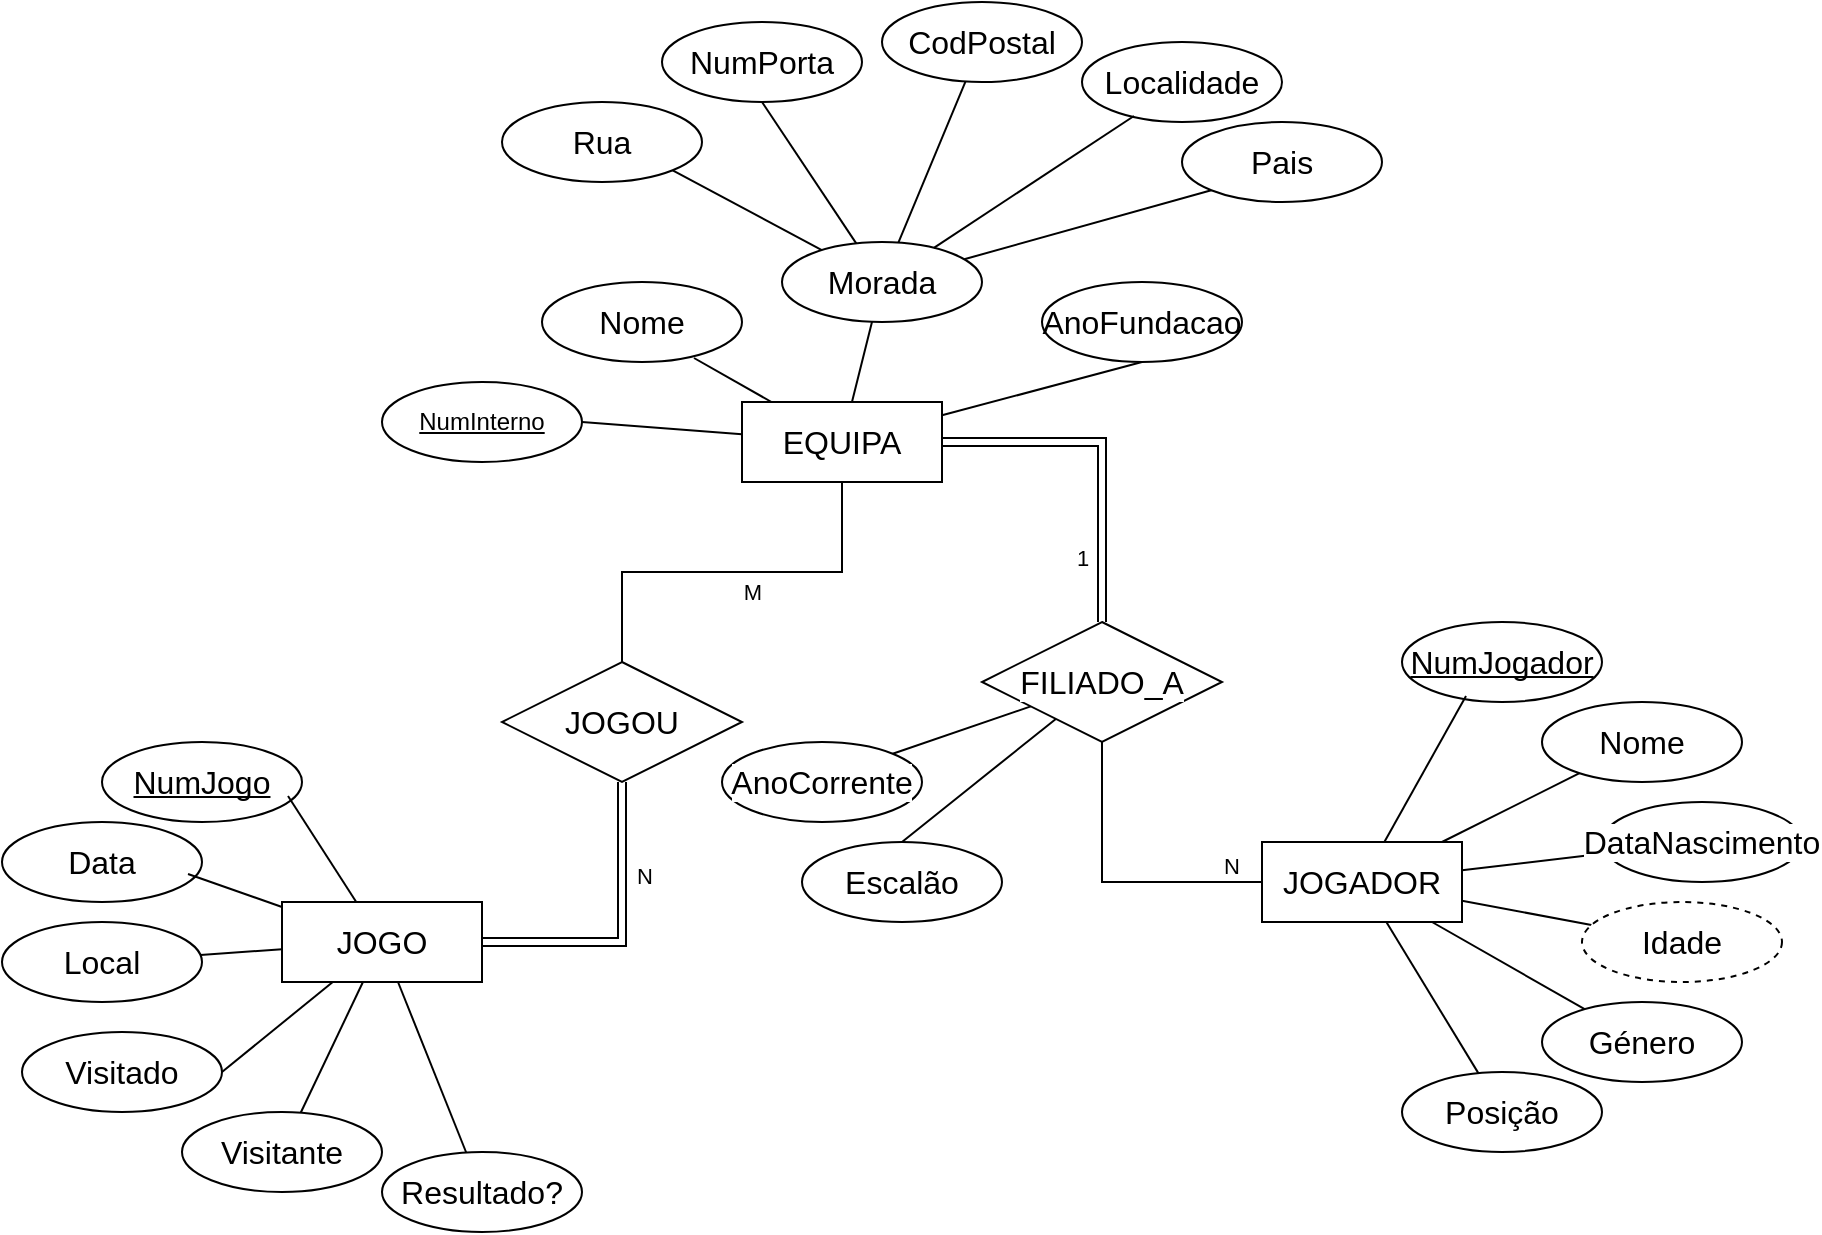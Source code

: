 <mxfile version="28.2.4">
  <diagram name="Página-1" id="fbpjPjUCMBuUjnJSYmKV">
    <mxGraphModel dx="2013" dy="703" grid="1" gridSize="10" guides="1" tooltips="1" connect="1" arrows="1" fold="1" page="1" pageScale="1" pageWidth="827" pageHeight="1169" math="0" shadow="0">
      <root>
        <mxCell id="0" />
        <mxCell id="1" parent="0" />
        <mxCell id="V2TgjVQ4rKX6lBCQuuzx-11" style="rounded=0;orthogonalLoop=1;jettySize=auto;html=1;endArrow=none;endFill=0;" parent="1" source="V2TgjVQ4rKX6lBCQuuzx-1" target="V2TgjVQ4rKX6lBCQuuzx-4" edge="1">
          <mxGeometry relative="1" as="geometry" />
        </mxCell>
        <mxCell id="V2TgjVQ4rKX6lBCQuuzx-12" style="shape=connector;rounded=0;orthogonalLoop=1;jettySize=auto;html=1;entryX=0.5;entryY=1;entryDx=0;entryDy=0;strokeColor=default;align=center;verticalAlign=middle;fontFamily=Helvetica;fontSize=11;fontColor=default;labelBackgroundColor=default;endArrow=none;endFill=0;" parent="1" source="V2TgjVQ4rKX6lBCQuuzx-1" target="V2TgjVQ4rKX6lBCQuuzx-10" edge="1">
          <mxGeometry relative="1" as="geometry" />
        </mxCell>
        <mxCell id="V2TgjVQ4rKX6lBCQuuzx-14" style="edgeStyle=none;shape=connector;rounded=0;orthogonalLoop=1;jettySize=auto;html=1;entryX=1;entryY=0.5;entryDx=0;entryDy=0;strokeColor=default;align=center;verticalAlign=middle;fontFamily=Helvetica;fontSize=11;fontColor=default;labelBackgroundColor=default;endArrow=none;endFill=0;" parent="1" source="V2TgjVQ4rKX6lBCQuuzx-1" target="V2TgjVQ4rKX6lBCQuuzx-2" edge="1">
          <mxGeometry relative="1" as="geometry" />
        </mxCell>
        <mxCell id="V2TgjVQ4rKX6lBCQuuzx-1" value="&lt;span id=&quot;docs-internal-guid-82ada1d1-7fff-25a4-6721-c77eb48dd0e4&quot;&gt;&lt;span style=&quot;font-size: 12pt; font-family: Calibri, sans-serif; background-color: transparent; font-variant-numeric: normal; font-variant-east-asian: normal; font-variant-alternates: normal; font-variant-position: normal; font-variant-emoji: normal; vertical-align: baseline; white-space-collapse: preserve;&quot;&gt;EQUIPA&lt;/span&gt;&lt;/span&gt;" style="whiteSpace=wrap;html=1;align=center;" parent="1" vertex="1">
          <mxGeometry x="280" y="230" width="100" height="40" as="geometry" />
        </mxCell>
        <mxCell id="V2TgjVQ4rKX6lBCQuuzx-2" value="NumInterno" style="ellipse;whiteSpace=wrap;html=1;align=center;fontStyle=4;" parent="1" vertex="1">
          <mxGeometry x="100" y="220" width="100" height="40" as="geometry" />
        </mxCell>
        <mxCell id="V2TgjVQ4rKX6lBCQuuzx-3" value="&lt;span id=&quot;docs-internal-guid-6a5323c5-7fff-96b4-de6c-49d1c6e5584b&quot;&gt;&lt;span style=&quot;font-size: 12pt; font-family: Calibri, sans-serif; background-color: transparent; font-variant-numeric: normal; font-variant-east-asian: normal; font-variant-alternates: normal; font-variant-position: normal; font-variant-emoji: normal; vertical-align: baseline; white-space-collapse: preserve;&quot;&gt;Nome&lt;/span&gt;&lt;/span&gt;" style="ellipse;whiteSpace=wrap;html=1;align=center;" parent="1" vertex="1">
          <mxGeometry x="180" y="170" width="100" height="40" as="geometry" />
        </mxCell>
        <mxCell id="V2TgjVQ4rKX6lBCQuuzx-15" style="edgeStyle=none;shape=connector;rounded=0;orthogonalLoop=1;jettySize=auto;html=1;entryX=1;entryY=1;entryDx=0;entryDy=0;strokeColor=default;align=center;verticalAlign=middle;fontFamily=Helvetica;fontSize=11;fontColor=default;labelBackgroundColor=default;endArrow=none;endFill=0;" parent="1" source="V2TgjVQ4rKX6lBCQuuzx-4" target="V2TgjVQ4rKX6lBCQuuzx-5" edge="1">
          <mxGeometry relative="1" as="geometry" />
        </mxCell>
        <mxCell id="V2TgjVQ4rKX6lBCQuuzx-16" style="edgeStyle=none;shape=connector;rounded=0;orthogonalLoop=1;jettySize=auto;html=1;entryX=0.5;entryY=1;entryDx=0;entryDy=0;strokeColor=default;align=center;verticalAlign=middle;fontFamily=Helvetica;fontSize=11;fontColor=default;labelBackgroundColor=default;endArrow=none;endFill=0;" parent="1" source="V2TgjVQ4rKX6lBCQuuzx-4" target="V2TgjVQ4rKX6lBCQuuzx-6" edge="1">
          <mxGeometry relative="1" as="geometry" />
        </mxCell>
        <mxCell id="V2TgjVQ4rKX6lBCQuuzx-17" style="edgeStyle=none;shape=connector;rounded=0;orthogonalLoop=1;jettySize=auto;html=1;strokeColor=default;align=center;verticalAlign=middle;fontFamily=Helvetica;fontSize=11;fontColor=default;labelBackgroundColor=default;endArrow=none;endFill=0;" parent="1" source="V2TgjVQ4rKX6lBCQuuzx-4" target="V2TgjVQ4rKX6lBCQuuzx-7" edge="1">
          <mxGeometry relative="1" as="geometry" />
        </mxCell>
        <mxCell id="V2TgjVQ4rKX6lBCQuuzx-19" style="edgeStyle=none;shape=connector;rounded=0;orthogonalLoop=1;jettySize=auto;html=1;entryX=0;entryY=1;entryDx=0;entryDy=0;strokeColor=default;align=center;verticalAlign=middle;fontFamily=Helvetica;fontSize=11;fontColor=default;labelBackgroundColor=default;endArrow=none;endFill=0;" parent="1" source="V2TgjVQ4rKX6lBCQuuzx-4" target="V2TgjVQ4rKX6lBCQuuzx-9" edge="1">
          <mxGeometry relative="1" as="geometry" />
        </mxCell>
        <mxCell id="V2TgjVQ4rKX6lBCQuuzx-4" value="&lt;span id=&quot;docs-internal-guid-c9922a5a-7fff-98de-f0df-f21f1a32bcc6&quot;&gt;&lt;span style=&quot;font-size: 12pt; font-family: Calibri, sans-serif; background-color: transparent; font-variant-numeric: normal; font-variant-east-asian: normal; font-variant-alternates: normal; font-variant-position: normal; font-variant-emoji: normal; vertical-align: baseline; white-space-collapse: preserve;&quot;&gt;Morada&lt;/span&gt;&lt;/span&gt;" style="ellipse;whiteSpace=wrap;html=1;align=center;" parent="1" vertex="1">
          <mxGeometry x="300" y="150" width="100" height="40" as="geometry" />
        </mxCell>
        <mxCell id="V2TgjVQ4rKX6lBCQuuzx-5" value="&lt;span id=&quot;docs-internal-guid-2d574fe3-7fff-f4cc-33d2-9e27e9267c21&quot;&gt;&lt;span style=&quot;font-size: 12pt; font-family: Calibri, sans-serif; background-color: transparent; font-variant-numeric: normal; font-variant-east-asian: normal; font-variant-alternates: normal; font-variant-position: normal; font-variant-emoji: normal; vertical-align: baseline; white-space-collapse: preserve;&quot;&gt;Rua&lt;/span&gt;&lt;/span&gt;" style="ellipse;whiteSpace=wrap;html=1;align=center;" parent="1" vertex="1">
          <mxGeometry x="160" y="80" width="100" height="40" as="geometry" />
        </mxCell>
        <mxCell id="V2TgjVQ4rKX6lBCQuuzx-6" value="&lt;span id=&quot;docs-internal-guid-87a292c5-7fff-371d-9a0a-89bdc7325820&quot;&gt;&lt;span style=&quot;font-size: 12pt; font-family: Calibri, sans-serif; background-color: transparent; font-variant-numeric: normal; font-variant-east-asian: normal; font-variant-alternates: normal; font-variant-position: normal; font-variant-emoji: normal; vertical-align: baseline; white-space-collapse: preserve;&quot;&gt;NumPorta&lt;/span&gt;&lt;/span&gt;" style="ellipse;whiteSpace=wrap;html=1;align=center;" parent="1" vertex="1">
          <mxGeometry x="240" y="40" width="100" height="40" as="geometry" />
        </mxCell>
        <mxCell id="V2TgjVQ4rKX6lBCQuuzx-7" value="&lt;span id=&quot;docs-internal-guid-e109e774-7fff-5e92-3200-88a18b4e317c&quot;&gt;&lt;span style=&quot;font-size: 12pt; font-family: Calibri, sans-serif; background-color: transparent; font-variant-numeric: normal; font-variant-east-asian: normal; font-variant-alternates: normal; font-variant-position: normal; font-variant-emoji: normal; vertical-align: baseline; white-space-collapse: preserve;&quot;&gt;CodPostal&lt;/span&gt;&lt;/span&gt;" style="ellipse;whiteSpace=wrap;html=1;align=center;" parent="1" vertex="1">
          <mxGeometry x="350" y="30" width="100" height="40" as="geometry" />
        </mxCell>
        <mxCell id="V2TgjVQ4rKX6lBCQuuzx-8" value="&lt;span id=&quot;docs-internal-guid-050440bb-7fff-8652-7d33-97916c16e3c6&quot;&gt;&lt;span style=&quot;font-size: 12pt; font-family: Calibri, sans-serif; background-color: transparent; font-variant-numeric: normal; font-variant-east-asian: normal; font-variant-alternates: normal; font-variant-position: normal; font-variant-emoji: normal; vertical-align: baseline; white-space-collapse: preserve;&quot;&gt;Localidade&lt;/span&gt;&lt;/span&gt;" style="ellipse;whiteSpace=wrap;html=1;align=center;" parent="1" vertex="1">
          <mxGeometry x="450" y="50" width="100" height="40" as="geometry" />
        </mxCell>
        <mxCell id="V2TgjVQ4rKX6lBCQuuzx-9" value="&lt;span id=&quot;docs-internal-guid-076a9b4a-7fff-a9f1-a1f0-a48d84ea1d8a&quot;&gt;&lt;span style=&quot;font-size: 12pt; font-family: Calibri, sans-serif; background-color: transparent; font-variant-numeric: normal; font-variant-east-asian: normal; font-variant-alternates: normal; font-variant-position: normal; font-variant-emoji: normal; vertical-align: baseline; white-space-collapse: preserve;&quot;&gt;Pais&lt;/span&gt;&lt;/span&gt;" style="ellipse;whiteSpace=wrap;html=1;align=center;" parent="1" vertex="1">
          <mxGeometry x="500" y="90" width="100" height="40" as="geometry" />
        </mxCell>
        <mxCell id="V2TgjVQ4rKX6lBCQuuzx-10" value="&lt;span id=&quot;docs-internal-guid-e09d5990-7fff-cdaf-cfb5-4b0c4fd7e437&quot;&gt;&lt;span style=&quot;font-size: 12pt; font-family: Calibri, sans-serif; background-color: transparent; font-variant-numeric: normal; font-variant-east-asian: normal; font-variant-alternates: normal; font-variant-position: normal; font-variant-emoji: normal; vertical-align: baseline; white-space-collapse: preserve;&quot;&gt;AnoFundacao&lt;/span&gt;&lt;/span&gt;" style="ellipse;whiteSpace=wrap;html=1;align=center;" parent="1" vertex="1">
          <mxGeometry x="430" y="170" width="100" height="40" as="geometry" />
        </mxCell>
        <mxCell id="V2TgjVQ4rKX6lBCQuuzx-13" style="shape=connector;rounded=0;orthogonalLoop=1;jettySize=auto;html=1;entryX=0.76;entryY=0.95;entryDx=0;entryDy=0;entryPerimeter=0;strokeColor=default;align=center;verticalAlign=middle;fontFamily=Helvetica;fontSize=11;fontColor=default;labelBackgroundColor=default;endArrow=none;endFill=0;" parent="1" source="V2TgjVQ4rKX6lBCQuuzx-1" target="V2TgjVQ4rKX6lBCQuuzx-3" edge="1">
          <mxGeometry relative="1" as="geometry" />
        </mxCell>
        <mxCell id="V2TgjVQ4rKX6lBCQuuzx-18" style="edgeStyle=none;shape=connector;rounded=0;orthogonalLoop=1;jettySize=auto;html=1;entryX=0.26;entryY=0.925;entryDx=0;entryDy=0;entryPerimeter=0;strokeColor=default;align=center;verticalAlign=middle;fontFamily=Helvetica;fontSize=11;fontColor=default;labelBackgroundColor=default;endArrow=none;endFill=0;" parent="1" source="V2TgjVQ4rKX6lBCQuuzx-4" target="V2TgjVQ4rKX6lBCQuuzx-8" edge="1">
          <mxGeometry relative="1" as="geometry" />
        </mxCell>
        <mxCell id="V2TgjVQ4rKX6lBCQuuzx-30" style="edgeStyle=none;shape=connector;rounded=0;orthogonalLoop=1;jettySize=auto;html=1;strokeColor=default;align=center;verticalAlign=middle;fontFamily=Helvetica;fontSize=11;fontColor=default;labelBackgroundColor=default;endArrow=none;endFill=0;" parent="1" source="V2TgjVQ4rKX6lBCQuuzx-21" target="V2TgjVQ4rKX6lBCQuuzx-23" edge="1">
          <mxGeometry relative="1" as="geometry" />
        </mxCell>
        <mxCell id="V2TgjVQ4rKX6lBCQuuzx-31" style="edgeStyle=none;shape=connector;rounded=0;orthogonalLoop=1;jettySize=auto;html=1;strokeColor=default;align=center;verticalAlign=middle;fontFamily=Helvetica;fontSize=11;fontColor=default;labelBackgroundColor=default;endArrow=none;endFill=0;" parent="1" source="V2TgjVQ4rKX6lBCQuuzx-21" target="V2TgjVQ4rKX6lBCQuuzx-24" edge="1">
          <mxGeometry relative="1" as="geometry" />
        </mxCell>
        <mxCell id="V2TgjVQ4rKX6lBCQuuzx-32" style="edgeStyle=none;shape=connector;rounded=0;orthogonalLoop=1;jettySize=auto;html=1;strokeColor=default;align=center;verticalAlign=middle;fontFamily=Helvetica;fontSize=11;fontColor=default;labelBackgroundColor=default;endArrow=none;endFill=0;" parent="1" source="V2TgjVQ4rKX6lBCQuuzx-21" target="V2TgjVQ4rKX6lBCQuuzx-25" edge="1">
          <mxGeometry relative="1" as="geometry" />
        </mxCell>
        <mxCell id="V2TgjVQ4rKX6lBCQuuzx-33" style="edgeStyle=none;shape=connector;rounded=0;orthogonalLoop=1;jettySize=auto;html=1;strokeColor=default;align=center;verticalAlign=middle;fontFamily=Helvetica;fontSize=11;fontColor=default;labelBackgroundColor=default;endArrow=none;endFill=0;" parent="1" source="V2TgjVQ4rKX6lBCQuuzx-21" target="V2TgjVQ4rKX6lBCQuuzx-27" edge="1">
          <mxGeometry relative="1" as="geometry" />
        </mxCell>
        <mxCell id="V2TgjVQ4rKX6lBCQuuzx-34" style="edgeStyle=none;shape=connector;rounded=0;orthogonalLoop=1;jettySize=auto;html=1;strokeColor=default;align=center;verticalAlign=middle;fontFamily=Helvetica;fontSize=11;fontColor=default;labelBackgroundColor=default;endArrow=none;endFill=0;" parent="1" source="V2TgjVQ4rKX6lBCQuuzx-21" target="V2TgjVQ4rKX6lBCQuuzx-28" edge="1">
          <mxGeometry relative="1" as="geometry" />
        </mxCell>
        <mxCell id="V2TgjVQ4rKX6lBCQuuzx-21" value="&lt;span id=&quot;docs-internal-guid-bf5b471a-7fff-497d-8efd-91fbafdf9cba&quot;&gt;&lt;span style=&quot;font-size: 12pt; font-family: Calibri, sans-serif; background-color: transparent; font-variant-numeric: normal; font-variant-east-asian: normal; font-variant-alternates: normal; font-variant-position: normal; font-variant-emoji: normal; vertical-align: baseline; white-space-collapse: preserve;&quot;&gt;JOGADOR&lt;/span&gt;&lt;/span&gt;" style="whiteSpace=wrap;html=1;align=center;fontFamily=Helvetica;fontSize=11;fontColor=default;labelBackgroundColor=default;" parent="1" vertex="1">
          <mxGeometry x="540" y="450" width="100" height="40" as="geometry" />
        </mxCell>
        <mxCell id="V2TgjVQ4rKX6lBCQuuzx-22" value="&lt;span id=&quot;docs-internal-guid-182e9932-7fff-b59d-46a2-6039c65ad3a7&quot;&gt;&lt;span style=&quot;font-size: 12pt; font-family: Calibri, sans-serif; background-color: transparent; font-variant-numeric: normal; font-variant-east-asian: normal; font-variant-alternates: normal; font-variant-position: normal; font-variant-emoji: normal; text-decoration-skip-ink: none; vertical-align: baseline; white-space-collapse: preserve;&quot;&gt;NumJogador&lt;/span&gt;&lt;/span&gt;" style="ellipse;whiteSpace=wrap;html=1;align=center;fontStyle=4;" parent="1" vertex="1">
          <mxGeometry x="610" y="340" width="100" height="40" as="geometry" />
        </mxCell>
        <mxCell id="V2TgjVQ4rKX6lBCQuuzx-23" value="&lt;span id=&quot;docs-internal-guid-f14706e6-7fff-d5a2-7283-ab18e69a98eb&quot;&gt;&lt;span style=&quot;font-size: 12pt; font-family: Calibri, sans-serif; background-color: transparent; font-variant-numeric: normal; font-variant-east-asian: normal; font-variant-alternates: normal; font-variant-position: normal; font-variant-emoji: normal; vertical-align: baseline; white-space-collapse: preserve;&quot;&gt;Nome&lt;/span&gt;&lt;/span&gt;" style="ellipse;whiteSpace=wrap;html=1;align=center;fontFamily=Helvetica;fontSize=11;fontColor=default;labelBackgroundColor=default;" parent="1" vertex="1">
          <mxGeometry x="680" y="380" width="100" height="40" as="geometry" />
        </mxCell>
        <mxCell id="V2TgjVQ4rKX6lBCQuuzx-24" value="&lt;span id=&quot;docs-internal-guid-5119726d-7fff-0afc-fef2-4cbaeeb8ec4a&quot;&gt;&lt;span style=&quot;font-size: 12pt; font-family: Calibri, sans-serif; background-color: transparent; font-variant-numeric: normal; font-variant-east-asian: normal; font-variant-alternates: normal; font-variant-position: normal; font-variant-emoji: normal; vertical-align: baseline; white-space-collapse: preserve;&quot;&gt;DataNascimento&lt;/span&gt;&lt;/span&gt;" style="ellipse;whiteSpace=wrap;html=1;align=center;fontFamily=Helvetica;fontSize=11;fontColor=default;labelBackgroundColor=default;" parent="1" vertex="1">
          <mxGeometry x="710" y="430" width="100" height="40" as="geometry" />
        </mxCell>
        <mxCell id="V2TgjVQ4rKX6lBCQuuzx-25" value="&lt;span id=&quot;docs-internal-guid-211050cd-7fff-761d-d1bd-8df14f746d80&quot;&gt;&lt;span style=&quot;font-size: 12pt; font-family: Calibri, sans-serif; background-color: transparent; font-variant-numeric: normal; font-variant-east-asian: normal; font-variant-alternates: normal; font-variant-position: normal; font-variant-emoji: normal; vertical-align: baseline; white-space-collapse: preserve;&quot;&gt;Idade&lt;/span&gt;&lt;/span&gt;" style="ellipse;whiteSpace=wrap;html=1;align=center;dashed=1;fontFamily=Helvetica;fontSize=11;fontColor=default;labelBackgroundColor=default;" parent="1" vertex="1">
          <mxGeometry x="700" y="480" width="100" height="40" as="geometry" />
        </mxCell>
        <mxCell id="V2TgjVQ4rKX6lBCQuuzx-27" value="&lt;span id=&quot;docs-internal-guid-3283ac75-7fff-beec-8643-266a2d2184bf&quot;&gt;&lt;span style=&quot;font-size: 12pt; font-family: Calibri, sans-serif; background-color: transparent; font-variant-numeric: normal; font-variant-east-asian: normal; font-variant-alternates: normal; font-variant-position: normal; font-variant-emoji: normal; vertical-align: baseline; white-space-collapse: preserve;&quot;&gt;Género&lt;/span&gt;&lt;/span&gt;" style="ellipse;whiteSpace=wrap;html=1;align=center;fontFamily=Helvetica;fontSize=11;fontColor=default;labelBackgroundColor=default;" parent="1" vertex="1">
          <mxGeometry x="680" y="530" width="100" height="40" as="geometry" />
        </mxCell>
        <mxCell id="V2TgjVQ4rKX6lBCQuuzx-28" value="&lt;span id=&quot;docs-internal-guid-913373cb-7fff-f60d-8bd1-d2383a2b9f8f&quot;&gt;&lt;span style=&quot;font-size: 12pt; font-family: Calibri, sans-serif; background-color: transparent; font-variant-numeric: normal; font-variant-east-asian: normal; font-variant-alternates: normal; font-variant-position: normal; font-variant-emoji: normal; vertical-align: baseline; white-space-collapse: preserve;&quot;&gt;Posição&lt;/span&gt;&lt;/span&gt;" style="ellipse;whiteSpace=wrap;html=1;align=center;fontFamily=Helvetica;fontSize=11;fontColor=default;labelBackgroundColor=default;" parent="1" vertex="1">
          <mxGeometry x="610" y="565" width="100" height="40" as="geometry" />
        </mxCell>
        <mxCell id="V2TgjVQ4rKX6lBCQuuzx-29" style="edgeStyle=none;shape=connector;rounded=0;orthogonalLoop=1;jettySize=auto;html=1;entryX=0.32;entryY=0.925;entryDx=0;entryDy=0;entryPerimeter=0;strokeColor=default;align=center;verticalAlign=middle;fontFamily=Helvetica;fontSize=11;fontColor=default;labelBackgroundColor=default;endArrow=none;endFill=0;" parent="1" source="V2TgjVQ4rKX6lBCQuuzx-21" target="V2TgjVQ4rKX6lBCQuuzx-22" edge="1">
          <mxGeometry relative="1" as="geometry" />
        </mxCell>
        <mxCell id="V2TgjVQ4rKX6lBCQuuzx-47" style="edgeStyle=none;shape=connector;rounded=0;orthogonalLoop=1;jettySize=auto;html=1;strokeColor=default;align=center;verticalAlign=middle;fontFamily=Helvetica;fontSize=11;fontColor=default;labelBackgroundColor=default;endArrow=none;endFill=0;" parent="1" source="V2TgjVQ4rKX6lBCQuuzx-37" target="V2TgjVQ4rKX6lBCQuuzx-43" edge="1">
          <mxGeometry relative="1" as="geometry" />
        </mxCell>
        <mxCell id="V2TgjVQ4rKX6lBCQuuzx-48" style="edgeStyle=none;shape=connector;rounded=0;orthogonalLoop=1;jettySize=auto;html=1;strokeColor=default;align=center;verticalAlign=middle;fontFamily=Helvetica;fontSize=11;fontColor=default;labelBackgroundColor=default;endArrow=none;endFill=0;" parent="1" source="V2TgjVQ4rKX6lBCQuuzx-37" target="V2TgjVQ4rKX6lBCQuuzx-42" edge="1">
          <mxGeometry relative="1" as="geometry" />
        </mxCell>
        <mxCell id="V2TgjVQ4rKX6lBCQuuzx-49" style="edgeStyle=none;shape=connector;rounded=0;orthogonalLoop=1;jettySize=auto;html=1;entryX=1;entryY=0.5;entryDx=0;entryDy=0;strokeColor=default;align=center;verticalAlign=middle;fontFamily=Helvetica;fontSize=11;fontColor=default;labelBackgroundColor=default;endArrow=none;endFill=0;" parent="1" source="V2TgjVQ4rKX6lBCQuuzx-37" target="V2TgjVQ4rKX6lBCQuuzx-41" edge="1">
          <mxGeometry relative="1" as="geometry" />
        </mxCell>
        <mxCell id="V2TgjVQ4rKX6lBCQuuzx-50" style="edgeStyle=none;shape=connector;rounded=0;orthogonalLoop=1;jettySize=auto;html=1;strokeColor=default;align=center;verticalAlign=middle;fontFamily=Helvetica;fontSize=11;fontColor=default;labelBackgroundColor=default;endArrow=none;endFill=0;" parent="1" source="V2TgjVQ4rKX6lBCQuuzx-37" target="V2TgjVQ4rKX6lBCQuuzx-40" edge="1">
          <mxGeometry relative="1" as="geometry" />
        </mxCell>
        <mxCell id="V2TgjVQ4rKX6lBCQuuzx-37" value="&lt;span id=&quot;docs-internal-guid-05d96637-7fff-d6ce-4930-e902e9227f8b&quot;&gt;&lt;span style=&quot;font-size: 12pt; font-family: Calibri, sans-serif; background-color: transparent; font-variant-numeric: normal; font-variant-east-asian: normal; font-variant-alternates: normal; font-variant-position: normal; font-variant-emoji: normal; vertical-align: baseline; white-space-collapse: preserve;&quot;&gt;JOGO&lt;/span&gt;&lt;/span&gt;" style="whiteSpace=wrap;html=1;align=center;fontFamily=Helvetica;fontSize=11;fontColor=default;labelBackgroundColor=default;" parent="1" vertex="1">
          <mxGeometry x="50" y="480" width="100" height="40" as="geometry" />
        </mxCell>
        <mxCell id="V2TgjVQ4rKX6lBCQuuzx-38" value="&lt;span id=&quot;docs-internal-guid-0e88a25c-7fff-251d-21c6-4798df91e182&quot;&gt;&lt;span style=&quot;font-size: 12pt; font-family: Calibri, sans-serif; background-color: transparent; font-variant-numeric: normal; font-variant-east-asian: normal; font-variant-alternates: normal; font-variant-position: normal; font-variant-emoji: normal; text-decoration-skip-ink: none; vertical-align: baseline; white-space-collapse: preserve;&quot;&gt;NumJogo&lt;/span&gt;&lt;/span&gt;" style="ellipse;whiteSpace=wrap;html=1;align=center;fontStyle=4;fontFamily=Helvetica;fontSize=11;fontColor=default;labelBackgroundColor=default;" parent="1" vertex="1">
          <mxGeometry x="-40" y="400" width="100" height="40" as="geometry" />
        </mxCell>
        <mxCell id="V2TgjVQ4rKX6lBCQuuzx-39" value="&lt;span id=&quot;docs-internal-guid-4046ecaa-7fff-575c-d95c-d04079f6e614&quot;&gt;&lt;span style=&quot;font-size: 12pt; font-family: Calibri, sans-serif; background-color: transparent; font-variant-numeric: normal; font-variant-east-asian: normal; font-variant-alternates: normal; font-variant-position: normal; font-variant-emoji: normal; vertical-align: baseline; white-space-collapse: preserve;&quot;&gt;Data&lt;/span&gt;&lt;/span&gt;" style="ellipse;whiteSpace=wrap;html=1;align=center;fontFamily=Helvetica;fontSize=11;fontColor=default;labelBackgroundColor=default;" parent="1" vertex="1">
          <mxGeometry x="-90" y="440" width="100" height="40" as="geometry" />
        </mxCell>
        <mxCell id="V2TgjVQ4rKX6lBCQuuzx-40" value="&lt;span id=&quot;docs-internal-guid-9d1815be-7fff-80cc-f8f4-22cabb9d2abb&quot;&gt;&lt;span style=&quot;font-size: 12pt; font-family: Calibri, sans-serif; background-color: transparent; font-variant-numeric: normal; font-variant-east-asian: normal; font-variant-alternates: normal; font-variant-position: normal; font-variant-emoji: normal; vertical-align: baseline; white-space-collapse: preserve;&quot;&gt;Local&lt;/span&gt;&lt;/span&gt;" style="ellipse;whiteSpace=wrap;html=1;align=center;fontFamily=Helvetica;fontSize=11;fontColor=default;labelBackgroundColor=default;" parent="1" vertex="1">
          <mxGeometry x="-90" y="490" width="100" height="40" as="geometry" />
        </mxCell>
        <mxCell id="V2TgjVQ4rKX6lBCQuuzx-41" value="&lt;span id=&quot;docs-internal-guid-1119e8d3-7fff-a0e0-401a-76bb0a22cffc&quot;&gt;&lt;span style=&quot;font-size: 12pt; font-family: Calibri, sans-serif; background-color: transparent; font-variant-numeric: normal; font-variant-east-asian: normal; font-variant-alternates: normal; font-variant-position: normal; font-variant-emoji: normal; vertical-align: baseline; white-space-collapse: preserve;&quot;&gt;Visitado&lt;/span&gt;&lt;/span&gt;" style="ellipse;whiteSpace=wrap;html=1;align=center;fontFamily=Helvetica;fontSize=11;fontColor=default;labelBackgroundColor=default;" parent="1" vertex="1">
          <mxGeometry x="-80" y="545" width="100" height="40" as="geometry" />
        </mxCell>
        <mxCell id="V2TgjVQ4rKX6lBCQuuzx-42" value="&lt;span id=&quot;docs-internal-guid-8269ffdb-7fff-b7a0-0ec2-40fff89e0448&quot;&gt;&lt;span style=&quot;font-size: 12pt; font-family: Calibri, sans-serif; background-color: transparent; font-variant-numeric: normal; font-variant-east-asian: normal; font-variant-alternates: normal; font-variant-position: normal; font-variant-emoji: normal; vertical-align: baseline; white-space-collapse: preserve;&quot;&gt;Visitante&lt;/span&gt;&lt;/span&gt;" style="ellipse;whiteSpace=wrap;html=1;align=center;fontFamily=Helvetica;fontSize=11;fontColor=default;labelBackgroundColor=default;" parent="1" vertex="1">
          <mxGeometry y="585" width="100" height="40" as="geometry" />
        </mxCell>
        <mxCell id="V2TgjVQ4rKX6lBCQuuzx-43" value="&lt;span id=&quot;docs-internal-guid-3236494b-7fff-ef62-ea91-3704ec7eb339&quot;&gt;&lt;span style=&quot;font-size: 12pt; font-family: Calibri, sans-serif; background-color: transparent; font-variant-numeric: normal; font-variant-east-asian: normal; font-variant-alternates: normal; font-variant-position: normal; font-variant-emoji: normal; vertical-align: baseline; white-space-collapse: preserve;&quot;&gt;Resultado?&lt;/span&gt;&lt;/span&gt;" style="ellipse;whiteSpace=wrap;html=1;align=center;fontFamily=Helvetica;fontSize=11;fontColor=default;labelBackgroundColor=default;" parent="1" vertex="1">
          <mxGeometry x="100" y="605" width="100" height="40" as="geometry" />
        </mxCell>
        <mxCell id="V2TgjVQ4rKX6lBCQuuzx-51" style="edgeStyle=none;shape=connector;rounded=0;orthogonalLoop=1;jettySize=auto;html=1;entryX=0.93;entryY=0.65;entryDx=0;entryDy=0;entryPerimeter=0;strokeColor=default;align=center;verticalAlign=middle;fontFamily=Helvetica;fontSize=11;fontColor=default;labelBackgroundColor=default;endArrow=none;endFill=0;" parent="1" source="V2TgjVQ4rKX6lBCQuuzx-37" target="V2TgjVQ4rKX6lBCQuuzx-39" edge="1">
          <mxGeometry relative="1" as="geometry" />
        </mxCell>
        <mxCell id="V2TgjVQ4rKX6lBCQuuzx-53" style="edgeStyle=none;shape=connector;rounded=0;orthogonalLoop=1;jettySize=auto;html=1;entryX=0.93;entryY=0.675;entryDx=0;entryDy=0;entryPerimeter=0;strokeColor=default;align=center;verticalAlign=middle;fontFamily=Helvetica;fontSize=11;fontColor=default;labelBackgroundColor=default;endArrow=none;endFill=0;" parent="1" source="V2TgjVQ4rKX6lBCQuuzx-37" target="V2TgjVQ4rKX6lBCQuuzx-38" edge="1">
          <mxGeometry relative="1" as="geometry" />
        </mxCell>
        <mxCell id="V2TgjVQ4rKX6lBCQuuzx-54" value="&lt;span id=&quot;docs-internal-guid-bf8d1f8a-7fff-386b-e1fa-49635a8670f6&quot;&gt;&lt;span style=&quot;font-size: 12pt; font-family: Calibri, sans-serif; background-color: transparent; font-variant-numeric: normal; font-variant-east-asian: normal; font-variant-alternates: normal; font-variant-position: normal; font-variant-emoji: normal; vertical-align: baseline; white-space-collapse: preserve;&quot;&gt;JOGOU&lt;/span&gt;&lt;/span&gt;" style="shape=rhombus;perimeter=rhombusPerimeter;whiteSpace=wrap;html=1;align=center;fontFamily=Helvetica;fontSize=11;fontColor=default;labelBackgroundColor=default;" parent="1" vertex="1">
          <mxGeometry x="160" y="360" width="120" height="60" as="geometry" />
        </mxCell>
        <mxCell id="V2TgjVQ4rKX6lBCQuuzx-59" value="" style="endArrow=none;html=1;rounded=0;strokeColor=default;align=center;verticalAlign=middle;fontFamily=Helvetica;fontSize=11;fontColor=default;labelBackgroundColor=default;exitX=0.5;exitY=0;exitDx=0;exitDy=0;entryX=0.5;entryY=1;entryDx=0;entryDy=0;edgeStyle=orthogonalEdgeStyle;" parent="1" source="V2TgjVQ4rKX6lBCQuuzx-54" target="V2TgjVQ4rKX6lBCQuuzx-1" edge="1">
          <mxGeometry relative="1" as="geometry">
            <mxPoint x="330" y="360" as="sourcePoint" />
            <mxPoint x="490" y="360" as="targetPoint" />
          </mxGeometry>
        </mxCell>
        <mxCell id="BBnAOm5gtkGe5L4k0EIy-3" value="M" style="edgeLabel;html=1;align=center;verticalAlign=middle;resizable=0;points=[];fontFamily=Helvetica;fontSize=11;fontColor=default;labelBackgroundColor=default;" vertex="1" connectable="0" parent="V2TgjVQ4rKX6lBCQuuzx-59">
          <mxGeometry x="0.09" y="-3" relative="1" as="geometry">
            <mxPoint x="1" y="7" as="offset" />
          </mxGeometry>
        </mxCell>
        <mxCell id="V2TgjVQ4rKX6lBCQuuzx-61" value="" style="shape=link;html=1;rounded=0;strokeColor=default;align=center;verticalAlign=middle;fontFamily=Helvetica;fontSize=11;fontColor=default;labelBackgroundColor=default;endArrow=none;endFill=0;exitX=0.5;exitY=1;exitDx=0;exitDy=0;entryX=1;entryY=0.5;entryDx=0;entryDy=0;edgeStyle=orthogonalEdgeStyle;" parent="1" source="V2TgjVQ4rKX6lBCQuuzx-54" target="V2TgjVQ4rKX6lBCQuuzx-37" edge="1">
          <mxGeometry relative="1" as="geometry">
            <mxPoint x="330" y="360" as="sourcePoint" />
            <mxPoint x="490" y="360" as="targetPoint" />
          </mxGeometry>
        </mxCell>
        <mxCell id="V2TgjVQ4rKX6lBCQuuzx-62" value="" style="resizable=0;html=1;whiteSpace=wrap;align=right;verticalAlign=bottom;fontFamily=Helvetica;fontSize=11;fontColor=default;labelBackgroundColor=default;" parent="V2TgjVQ4rKX6lBCQuuzx-61" connectable="0" vertex="1">
          <mxGeometry x="1" relative="1" as="geometry">
            <mxPoint x="40" y="-10" as="offset" />
          </mxGeometry>
        </mxCell>
        <mxCell id="BBnAOm5gtkGe5L4k0EIy-4" value="N" style="edgeLabel;html=1;align=center;verticalAlign=middle;resizable=0;points=[];fontFamily=Helvetica;fontSize=11;fontColor=default;labelBackgroundColor=default;" vertex="1" connectable="0" parent="V2TgjVQ4rKX6lBCQuuzx-61">
          <mxGeometry x="0.08" y="-2" relative="1" as="geometry">
            <mxPoint x="12" y="-31" as="offset" />
          </mxGeometry>
        </mxCell>
        <mxCell id="V2TgjVQ4rKX6lBCQuuzx-67" style="edgeStyle=none;shape=connector;rounded=0;orthogonalLoop=1;jettySize=auto;html=1;entryX=0.5;entryY=0;entryDx=0;entryDy=0;strokeColor=default;align=center;verticalAlign=middle;fontFamily=Helvetica;fontSize=11;fontColor=default;labelBackgroundColor=default;endArrow=none;endFill=0;" parent="1" source="V2TgjVQ4rKX6lBCQuuzx-64" target="V2TgjVQ4rKX6lBCQuuzx-66" edge="1">
          <mxGeometry relative="1" as="geometry" />
        </mxCell>
        <mxCell id="V2TgjVQ4rKX6lBCQuuzx-68" style="edgeStyle=none;shape=connector;rounded=0;orthogonalLoop=1;jettySize=auto;html=1;entryX=1;entryY=0;entryDx=0;entryDy=0;strokeColor=default;align=center;verticalAlign=middle;fontFamily=Helvetica;fontSize=11;fontColor=default;labelBackgroundColor=default;endArrow=none;endFill=0;" parent="1" source="V2TgjVQ4rKX6lBCQuuzx-64" target="V2TgjVQ4rKX6lBCQuuzx-65" edge="1">
          <mxGeometry relative="1" as="geometry" />
        </mxCell>
        <mxCell id="V2TgjVQ4rKX6lBCQuuzx-64" value="&lt;span id=&quot;docs-internal-guid-25c842cf-7fff-beee-e525-d1ae46ddfbcc&quot;&gt;&lt;span style=&quot;font-size: 12pt; font-family: Calibri, sans-serif; background-color: transparent; font-variant-numeric: normal; font-variant-east-asian: normal; font-variant-alternates: normal; font-variant-position: normal; font-variant-emoji: normal; vertical-align: baseline; white-space-collapse: preserve;&quot;&gt;FILIADO_A&lt;/span&gt;&lt;/span&gt;" style="shape=rhombus;perimeter=rhombusPerimeter;whiteSpace=wrap;html=1;align=center;fontFamily=Helvetica;fontSize=11;fontColor=default;labelBackgroundColor=default;" parent="1" vertex="1">
          <mxGeometry x="400" y="340" width="120" height="60" as="geometry" />
        </mxCell>
        <mxCell id="V2TgjVQ4rKX6lBCQuuzx-65" value="&lt;span id=&quot;docs-internal-guid-24743f0a-7fff-118f-1b7b-ecd380fe0fbc&quot;&gt;&lt;span style=&quot;font-size: 12pt; font-family: Calibri, sans-serif; background-color: transparent; font-variant-numeric: normal; font-variant-east-asian: normal; font-variant-alternates: normal; font-variant-position: normal; font-variant-emoji: normal; vertical-align: baseline; white-space-collapse: preserve;&quot;&gt;AnoCorrente&lt;/span&gt;&lt;/span&gt;" style="ellipse;whiteSpace=wrap;html=1;align=center;fontFamily=Helvetica;fontSize=11;fontColor=default;labelBackgroundColor=default;" parent="1" vertex="1">
          <mxGeometry x="270" y="400" width="100" height="40" as="geometry" />
        </mxCell>
        <mxCell id="V2TgjVQ4rKX6lBCQuuzx-66" value="&lt;span id=&quot;docs-internal-guid-ec72b6dc-7fff-357d-f3da-cb88da5e7c19&quot;&gt;&lt;span style=&quot;font-size: 12pt; font-family: Calibri, sans-serif; background-color: transparent; font-variant-numeric: normal; font-variant-east-asian: normal; font-variant-alternates: normal; font-variant-position: normal; font-variant-emoji: normal; vertical-align: baseline; white-space-collapse: preserve;&quot;&gt;Escalão&lt;/span&gt;&lt;/span&gt;" style="ellipse;whiteSpace=wrap;html=1;align=center;fontFamily=Helvetica;fontSize=11;fontColor=default;labelBackgroundColor=default;" parent="1" vertex="1">
          <mxGeometry x="310" y="450" width="100" height="40" as="geometry" />
        </mxCell>
        <mxCell id="V2TgjVQ4rKX6lBCQuuzx-70" value="" style="shape=link;html=1;rounded=0;strokeColor=default;align=center;verticalAlign=middle;fontFamily=Helvetica;fontSize=11;fontColor=default;labelBackgroundColor=default;endArrow=none;endFill=0;exitX=1;exitY=0.5;exitDx=0;exitDy=0;edgeStyle=orthogonalEdgeStyle;entryX=0.5;entryY=0;entryDx=0;entryDy=0;" parent="1" source="V2TgjVQ4rKX6lBCQuuzx-1" target="V2TgjVQ4rKX6lBCQuuzx-64" edge="1">
          <mxGeometry relative="1" as="geometry">
            <mxPoint x="330" y="360" as="sourcePoint" />
            <mxPoint x="490" y="360" as="targetPoint" />
            <Array as="points">
              <mxPoint x="460" y="250" />
            </Array>
          </mxGeometry>
        </mxCell>
        <mxCell id="V2TgjVQ4rKX6lBCQuuzx-71" value="N" style="resizable=0;html=1;whiteSpace=wrap;align=right;verticalAlign=bottom;fontFamily=Helvetica;fontSize=11;fontColor=default;labelBackgroundColor=default;" parent="V2TgjVQ4rKX6lBCQuuzx-70" connectable="0" vertex="1">
          <mxGeometry x="1" relative="1" as="geometry">
            <mxPoint x="70" y="130" as="offset" />
          </mxGeometry>
        </mxCell>
        <mxCell id="BBnAOm5gtkGe5L4k0EIy-2" value="1" style="edgeLabel;html=1;align=center;verticalAlign=middle;resizable=0;points=[];fontFamily=Helvetica;fontSize=11;fontColor=default;labelBackgroundColor=default;" vertex="1" connectable="0" parent="V2TgjVQ4rKX6lBCQuuzx-70">
          <mxGeometry x="0.463" relative="1" as="geometry">
            <mxPoint x="-10" y="13" as="offset" />
          </mxGeometry>
        </mxCell>
        <mxCell id="V2TgjVQ4rKX6lBCQuuzx-72" value="" style="endArrow=none;html=1;rounded=0;strokeColor=default;align=center;verticalAlign=middle;fontFamily=Helvetica;fontSize=11;fontColor=default;labelBackgroundColor=default;entryX=0;entryY=0.5;entryDx=0;entryDy=0;edgeStyle=orthogonalEdgeStyle;exitX=0.5;exitY=1;exitDx=0;exitDy=0;" parent="1" source="V2TgjVQ4rKX6lBCQuuzx-64" target="V2TgjVQ4rKX6lBCQuuzx-21" edge="1">
          <mxGeometry relative="1" as="geometry">
            <mxPoint x="460" y="420" as="sourcePoint" />
            <mxPoint x="490" y="360" as="targetPoint" />
          </mxGeometry>
        </mxCell>
      </root>
    </mxGraphModel>
  </diagram>
</mxfile>
